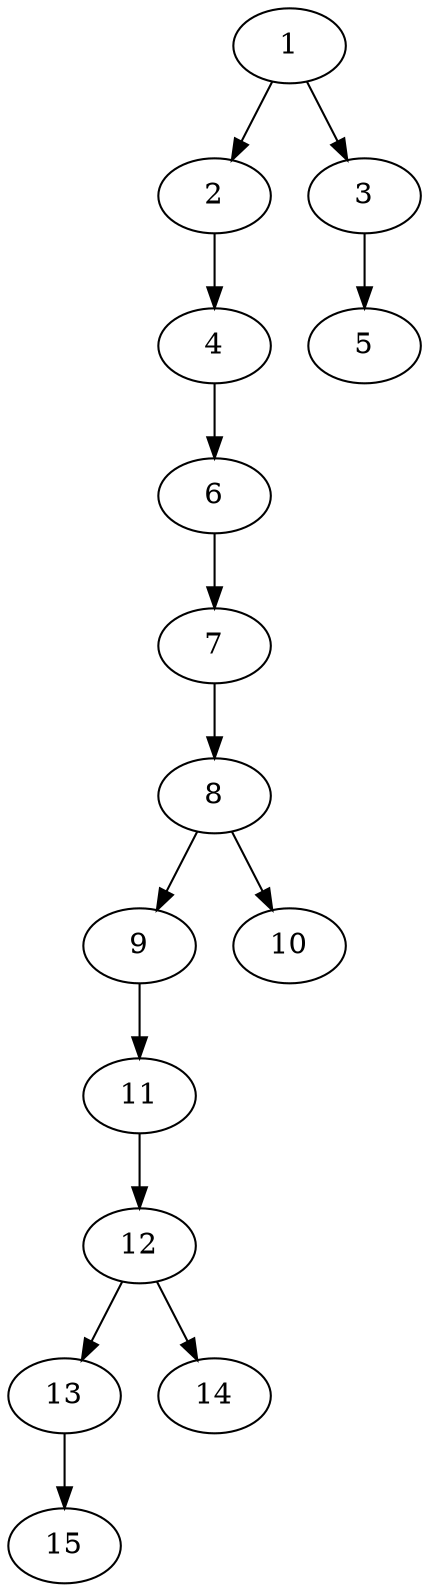 // DAG automatically generated by daggen at Thu Oct  3 13:59:26 2019
// ./daggen --dot -n 15 --ccr 0.5 --fat 0.3 --regular 0.5 --density 0.5 --mindata 5242880 --maxdata 52428800 
digraph G {
  1 [size="94740480", alpha="0.18", expect_size="47370240"] 
  1 -> 2 [size ="47370240"]
  1 -> 3 [size ="47370240"]
  2 [size="103567360", alpha="0.07", expect_size="51783680"] 
  2 -> 4 [size ="51783680"]
  3 [size="46850048", alpha="0.04", expect_size="23425024"] 
  3 -> 5 [size ="23425024"]
  4 [size="79210496", alpha="0.12", expect_size="39605248"] 
  4 -> 6 [size ="39605248"]
  5 [size="98115584", alpha="0.19", expect_size="49057792"] 
  6 [size="39673856", alpha="0.16", expect_size="19836928"] 
  6 -> 7 [size ="19836928"]
  7 [size="38694912", alpha="0.17", expect_size="19347456"] 
  7 -> 8 [size ="19347456"]
  8 [size="31737856", alpha="0.02", expect_size="15868928"] 
  8 -> 9 [size ="15868928"]
  8 -> 10 [size ="15868928"]
  9 [size="49917952", alpha="0.15", expect_size="24958976"] 
  9 -> 11 [size ="24958976"]
  10 [size="62955520", alpha="0.12", expect_size="31477760"] 
  11 [size="53370880", alpha="0.19", expect_size="26685440"] 
  11 -> 12 [size ="26685440"]
  12 [size="41625600", alpha="0.04", expect_size="20812800"] 
  12 -> 13 [size ="20812800"]
  12 -> 14 [size ="20812800"]
  13 [size="74977280", alpha="0.05", expect_size="37488640"] 
  13 -> 15 [size ="37488640"]
  14 [size="95264768", alpha="0.12", expect_size="47632384"] 
  15 [size="58302464", alpha="0.17", expect_size="29151232"] 
}
